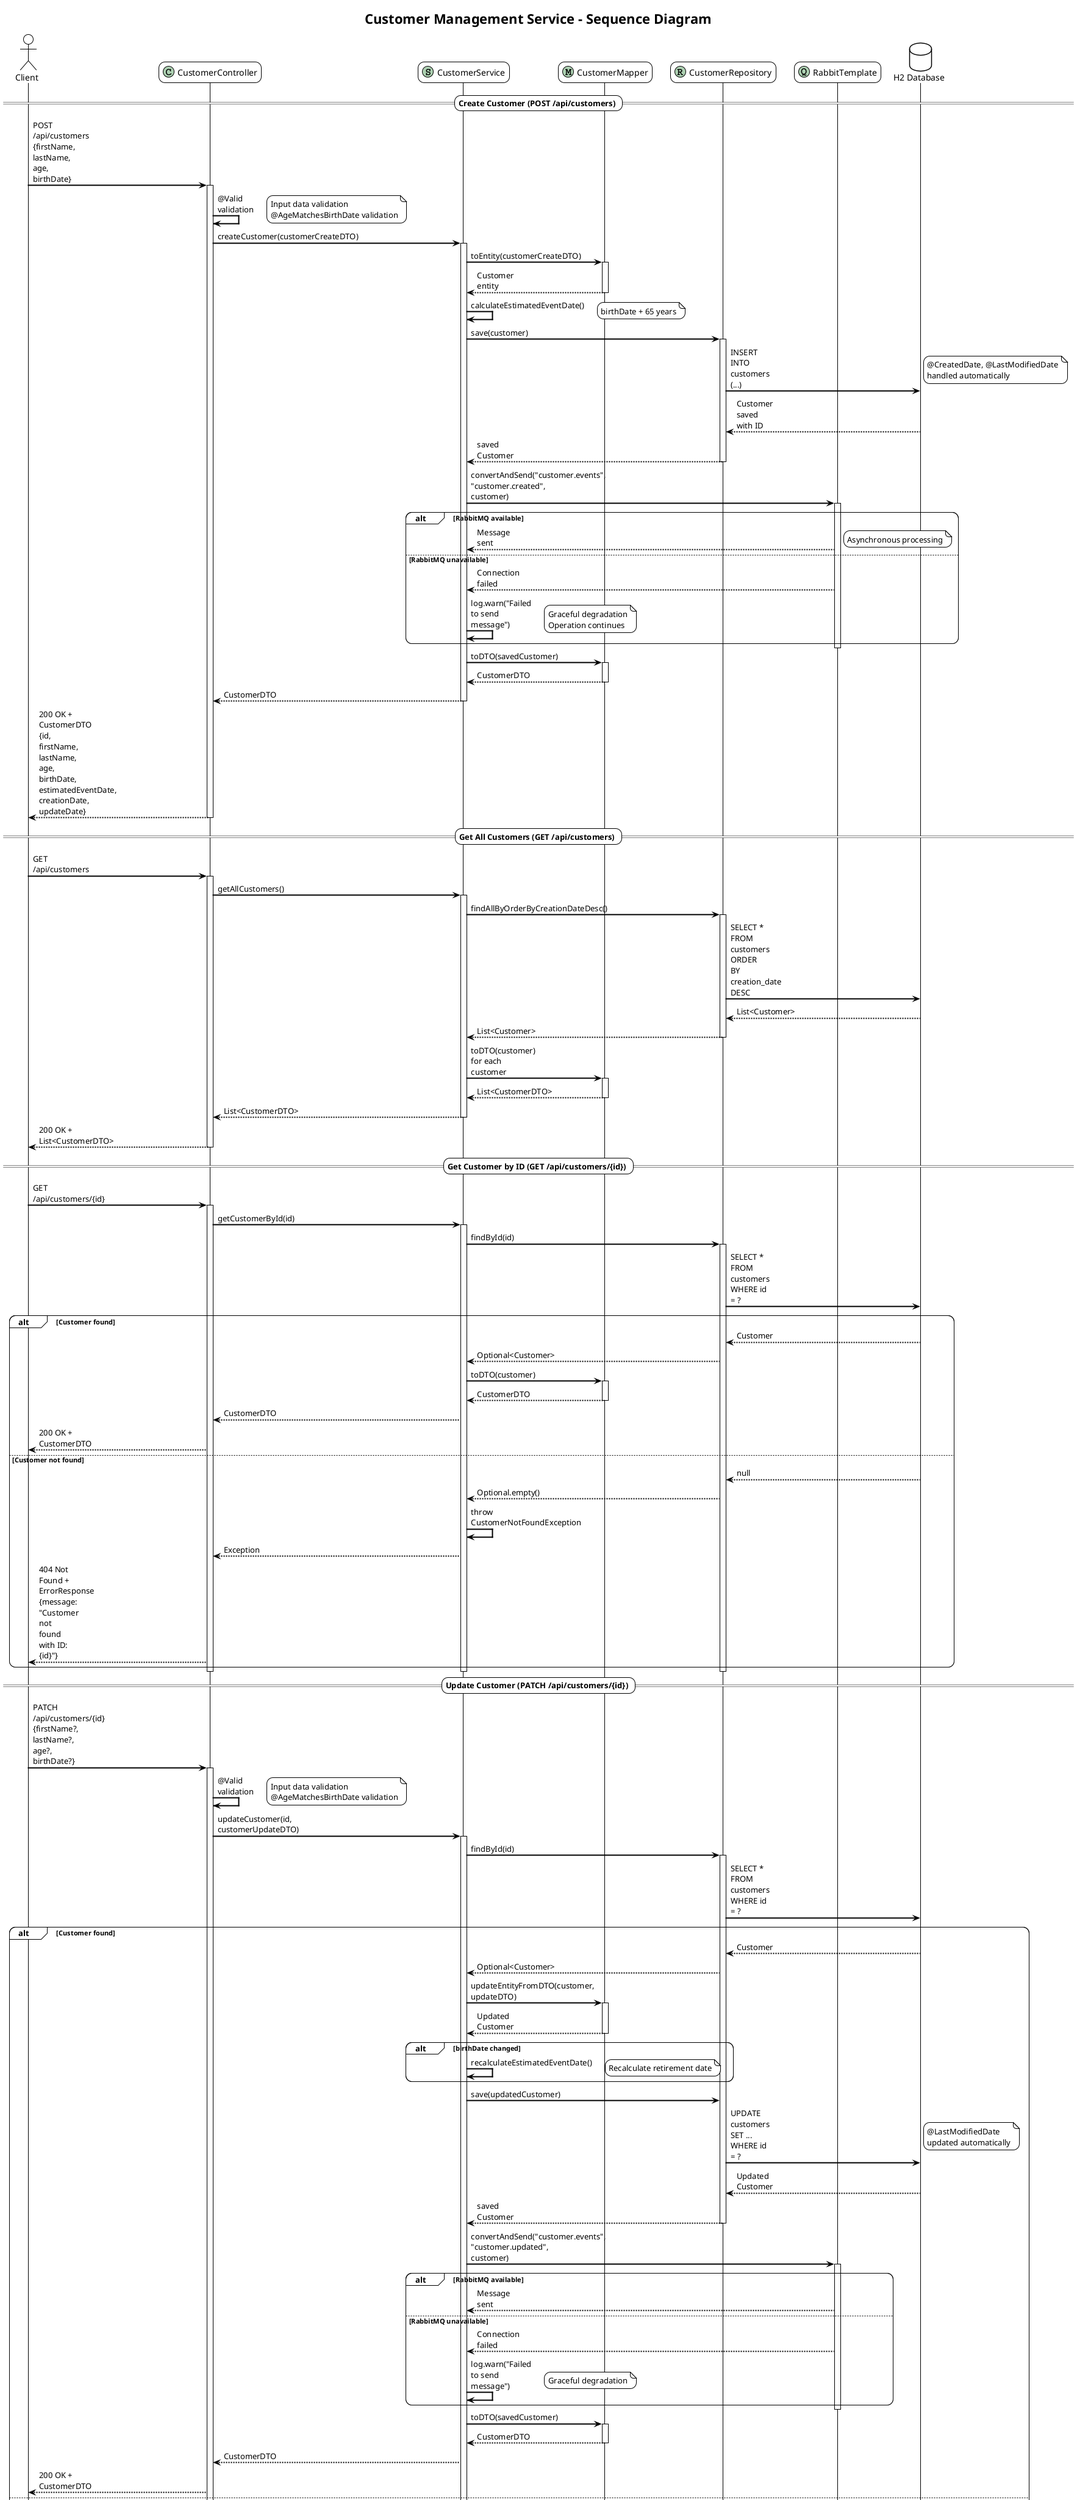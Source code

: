 @startuml Customer Management Service - Sequence Diagram (Accurate)
!theme plain
skinparam backgroundColor #FFFFFF
skinparam sequenceArrowThickness 2
skinparam roundcorner 20
skinparam maxmessagesize 60

title Customer Management Service - Sequence Diagram

actor "Client" as User
participant "CustomerController" as Controller << (C,#ADD1B2) >>
participant "CustomerService" as Service << (S,#ADD1B2) >>
participant "CustomerMapper" as Mapper << (M,#ADD1B2) >>
participant "CustomerRepository" as Repository << (R,#ADD1B2) >>
participant "RabbitTemplate" as RabbitMQ << (Q,#ADD1B2) >>
database "H2 Database" as DB

== Create Customer (POST /api/customers) ==

User -> Controller: POST /api/customers\n{firstName, lastName, age, birthDate}
activate Controller

Controller -> Controller: @Valid validation
note right: Input data validation\n@AgeMatchesBirthDate validation

Controller -> Service: createCustomer(customerCreateDTO)
activate Service

Service -> Mapper: toEntity(customerCreateDTO)
activate Mapper
Mapper --> Service: Customer entity
deactivate Mapper

Service -> Service: calculateEstimatedEventDate()
note right: birthDate + 65 years

Service -> Repository: save(customer)
activate Repository
Repository -> DB: INSERT INTO customers (...)
note right: @CreatedDate, @LastModifiedDate\nhandled automatically
DB --> Repository: Customer saved with ID
Repository --> Service: saved Customer
deactivate Repository

Service -> RabbitMQ: convertAndSend("customer.events", "customer.created", customer)
activate RabbitMQ
alt RabbitMQ available
    RabbitMQ --> Service: Message sent
    note right: Asynchronous processing
else RabbitMQ unavailable
    RabbitMQ --> Service: Connection failed
    Service -> Service: log.warn("Failed to send message")
    note right: Graceful degradation\nOperation continues
end
deactivate RabbitMQ

Service -> Mapper: toDTO(savedCustomer)
activate Mapper
Mapper --> Service: CustomerDTO
deactivate Mapper

Service --> Controller: CustomerDTO
deactivate Service

Controller --> User: 200 OK + CustomerDTO\n{id, firstName, lastName, age, birthDate, estimatedEventDate, creationDate, updateDate}
deactivate Controller

== Get All Customers (GET /api/customers) ==

User -> Controller: GET /api/customers
activate Controller

Controller -> Service: getAllCustomers()
activate Service

Service -> Repository: findAllByOrderByCreationDateDesc()
activate Repository
Repository -> DB: SELECT * FROM customers ORDER BY creation_date DESC
DB --> Repository: List<Customer>
Repository --> Service: List<Customer>
deactivate Repository

Service -> Mapper: toDTO(customer) for each customer
activate Mapper
Mapper --> Service: List<CustomerDTO>
deactivate Mapper

Service --> Controller: List<CustomerDTO>
deactivate Service

Controller --> User: 200 OK + List<CustomerDTO>
deactivate Controller

== Get Customer by ID (GET /api/customers/{id}) ==

User -> Controller: GET /api/customers/{id}
activate Controller

Controller -> Service: getCustomerById(id)
activate Service

Service -> Repository: findById(id)
activate Repository
Repository -> DB: SELECT * FROM customers WHERE id = ?
alt Customer found
    DB --> Repository: Customer
    Repository --> Service: Optional<Customer>
    Service -> Mapper: toDTO(customer)
    activate Mapper
    Mapper --> Service: CustomerDTO
    deactivate Mapper
    Service --> Controller: CustomerDTO
    Controller --> User: 200 OK + CustomerDTO
else Customer not found
    DB --> Repository: null
    Repository --> Service: Optional.empty()
    Service -> Service: throw CustomerNotFoundException
    Service --> Controller: Exception
    Controller --> User: 404 Not Found + ErrorResponse\n{message: "Customer not found with ID: {id}"}
end
deactivate Repository
deactivate Service
deactivate Controller

== Update Customer (PATCH /api/customers/{id}) ==

User -> Controller: PATCH /api/customers/{id}\n{firstName?, lastName?, age?, birthDate?}
activate Controller

Controller -> Controller: @Valid validation
note right: Input data validation\n@AgeMatchesBirthDate validation

Controller -> Service: updateCustomer(id, customerUpdateDTO)
activate Service

Service -> Repository: findById(id)
activate Repository
Repository -> DB: SELECT * FROM customers WHERE id = ?
alt Customer found
    DB --> Repository: Customer
    Repository --> Service: Optional<Customer>

    Service -> Mapper: updateEntityFromDTO(customer, updateDTO)
    activate Mapper
    Mapper --> Service: Updated Customer
    deactivate Mapper

    alt birthDate changed
        Service -> Service: recalculateEstimatedEventDate()
        note right: Recalculate retirement date
    end

    Service -> Repository: save(updatedCustomer)
    Repository -> DB: UPDATE customers SET ... WHERE id = ?
    note right: @LastModifiedDate\nupdated automatically
    DB --> Repository: Updated Customer
    Repository --> Service: saved Customer
    deactivate Repository

    Service -> RabbitMQ: convertAndSend("customer.events", "customer.updated", customer)
    activate RabbitMQ
    alt RabbitMQ available
        RabbitMQ --> Service: Message sent
    else RabbitMQ unavailable
        RabbitMQ --> Service: Connection failed
        Service -> Service: log.warn("Failed to send message")
        note right: Graceful degradation
    end
    deactivate RabbitMQ

    Service -> Mapper: toDTO(savedCustomer)
    activate Mapper
    Mapper --> Service: CustomerDTO
    deactivate Mapper

    Service --> Controller: CustomerDTO
    Controller --> User: 200 OK + CustomerDTO
else Customer not found
    DB --> Repository: null
    Repository --> Service: Optional.empty()
    Service -> Service: throw CustomerNotFoundException
    Service --> Controller: Exception
    Controller --> User: 404 Not Found + ErrorResponse
end
deactivate Service
deactivate Controller

== Delete Customer (DELETE /api/customers/{id}) ==

User -> Controller: DELETE /api/customers/{id}
activate Controller

Controller -> Service: deleteCustomer(id)
activate Service

Service -> Repository: findById(id)
activate Repository
Repository -> DB: SELECT * FROM customers WHERE id = ?
alt Customer found
    DB --> Repository: Customer
    Repository --> Service: Optional<Customer>

    Service -> Repository: delete(customer)
    Repository -> DB: DELETE FROM customers WHERE id = ?
    DB --> Repository: Deleted
    deactivate Repository

    Service -> RabbitMQ: convertAndSend("customer.events", "customer.deleted", id)
    activate RabbitMQ
    alt RabbitMQ available
        RabbitMQ --> Service: Message sent
    else RabbitMQ unavailable
        RabbitMQ --> Service: Connection failed
        Service -> Service: log.warn("Failed to send message")
        note right: Graceful degradation
    end
    deactivate RabbitMQ

    Service --> Controller: void
    Controller --> User: 204 No Content
else Customer not found
    DB --> Repository: null
    Repository --> Service: Optional.empty()
    Service -> Service: throw CustomerNotFoundException
    Service --> Controller: Exception
    Controller --> User: 404 Not Found + ErrorResponse
end
deactivate Service
deactivate Controller

== Get Customer Statistics (GET /api/customers/stats) ==

User -> Controller: GET /api/customers/stats
activate Controller

Controller -> Service: getCustomerStats()
activate Service

Service -> Repository: getAverageAge()
activate Repository
Repository -> DB: SELECT AVG(age) FROM customers
DB --> Repository: averageAge
Repository --> Service: Double
deactivate Repository

Service -> Repository: getAgeStandardDeviation()
activate Repository
Repository -> DB: SELECT SQRT(AVG(POWER(age - (SELECT AVG(age) FROM customers), 2))) FROM customers
DB --> Repository: standardDeviation
Repository --> Service: Double
deactivate Repository

Service -> Repository: count()
activate Repository
Repository -> DB: SELECT COUNT(*) FROM customers
DB --> Repository: totalCustomers
Repository --> Service: Long
deactivate Repository

Service -> Service: new CustomerStatsDTO(averageAge, standardDeviation, totalCustomers)
Service --> Controller: CustomerStatsDTO
deactivate Service

Controller --> User: 200 OK + CustomerStatsDTO\n{averageAge, ageStandardDeviation, totalCustomers}
deactivate Controller

== Get Average Age (GET /api/customers/stats/average-age) ==

User -> Controller: GET /api/customers/stats/average-age
activate Controller

Controller -> Service: getAverageAge()
activate Service

Service -> Repository: getAverageAge()
activate Repository
Repository -> DB: SELECT AVG(age) FROM customers
DB --> Repository: averageAge
Repository --> Service: Double
deactivate Repository

Service --> Controller: Double
deactivate Service

Controller --> User: 200 OK + averageAge
deactivate Controller

== Get Age Standard Deviation (GET /api/customers/stats/age-standard-deviation) ==

User -> Controller: GET /api/customers/stats/age-standard-deviation
activate Controller

Controller -> Service: getAgeStandardDeviation()
activate Service

Service -> Repository: getAgeStandardDeviation()
activate Repository
Repository -> DB: SELECT SQRT(AVG(POWER(age - (SELECT AVG(age) FROM customers), 2))) FROM customers
DB --> Repository: standardDeviation
Repository --> Service: Double
deactivate Repository

Service --> Controller: Double
deactivate Service

Controller --> User: 200 OK + standardDeviation
deactivate Controller

== Error Handling ==

User -> Controller: Invalid Request
activate Controller

Controller -> Controller: @Valid validation fails
note right: MethodArgumentNotValidException\n@AgeMatchesBirthDate validation\n"Age does not match birth date"

Controller -> Controller: GlobalExceptionHandler
note right: @RestControllerAdvice

Controller --> User: 400 Bad Request + ValidationErrorResponse\n{status: 400, message: "Validation error", errors: {...}}
deactivate Controller

== Global Exception Handling ==

User -> Controller: Request with non-existent ID
activate Controller

Controller -> Service: getCustomerById(nonExistentId)
activate Service

Service -> Repository: findById(nonExistentId)
activate Repository
Repository -> DB: SELECT * FROM customers WHERE id = ?
DB --> Repository: null
Repository --> Service: Optional.empty()
deactivate Repository

Service -> Service: throw CustomerNotFoundException
Service --> Controller: CustomerNotFoundException
deactivate Service

Controller -> Controller: GlobalExceptionHandler.handleCustomerNotFoundException()
Controller --> User: 404 Not Found + ErrorResponse\n{status: 404, message: "Customer not found with ID: {id}"}
deactivate Controller

@enduml